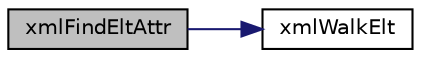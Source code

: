 digraph "xmlFindEltAttr"
{
  edge [fontname="Helvetica",fontsize="10",labelfontname="Helvetica",labelfontsize="10"];
  node [fontname="Helvetica",fontsize="10",shape=record];
  rankdir="LR";
  Node1 [label="xmlFindEltAttr",height=0.2,width=0.4,color="black", fillcolor="grey75", style="filled", fontcolor="black"];
  Node1 -> Node2 [color="midnightblue",fontsize="10",style="solid",fontname="Helvetica"];
  Node2 [label="xmlWalkElt",height=0.2,width=0.4,color="black", fillcolor="white", style="filled",URL="$xml_8cpp.html#ac90743b129257ddb7eb0ec6c999fee16"];
}
